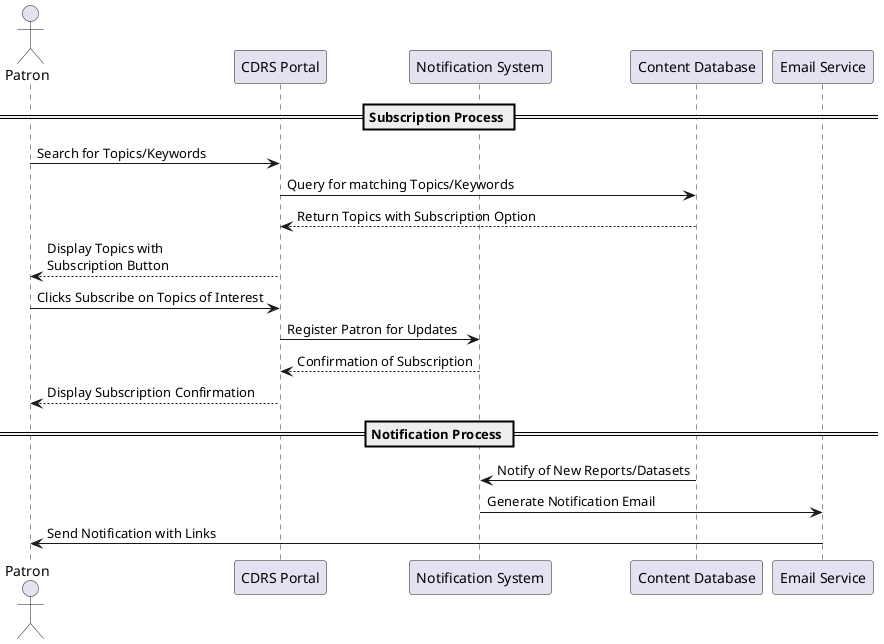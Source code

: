 @startuml
actor Patron
participant "CDRS Portal" as Portal
participant "Notification System" as NotifSystem
participant "Content Database" as ContentDB
participant "Email Service" as Email

== Subscription Process ==
Patron -> Portal : Search for Topics/Keywords
Portal -> ContentDB : Query for matching Topics/Keywords
ContentDB --> Portal : Return Topics with Subscription Option
Portal --> Patron : Display Topics with \nSubscription Button
Patron -> Portal : Clicks Subscribe on Topics of Interest
Portal -> NotifSystem : Register Patron for Updates
NotifSystem --> Portal : Confirmation of Subscription
Portal --> Patron : Display Subscription Confirmation

== Notification Process ==
ContentDB -> NotifSystem : Notify of New Reports/Datasets
NotifSystem -> Email : Generate Notification Email
Email -> Patron : Send Notification with Links

@enduml